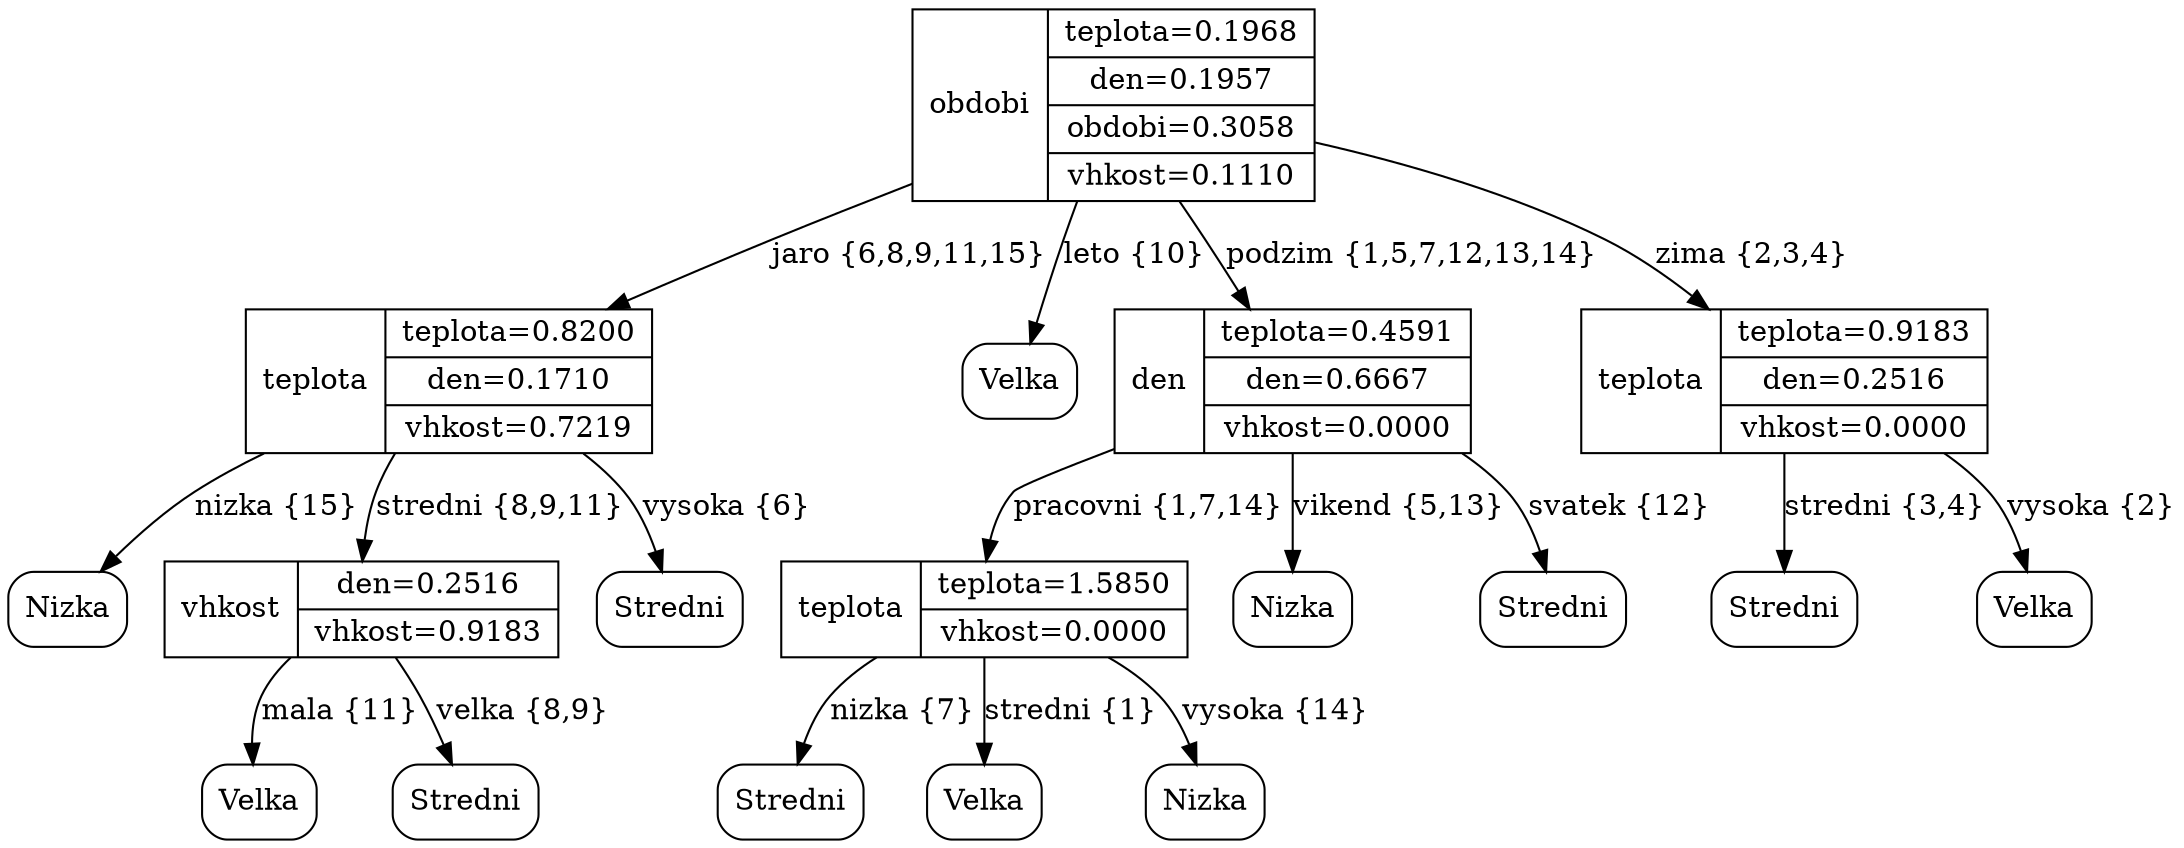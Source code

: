 digraph {
node1 [shape=record, label="obdobi|{teplota=0.1968|den=0.1957|obdobi=0.3058|vhkost=0.1110}"]
node1 -> node2 [label="jaro {6,8,9,11,15}"]
node2 [shape=record, label="teplota|{teplota=0.8200|den=0.1710|vhkost=0.7219}"]
node2 -> node3 [label="nizka {15}"]
node3 [shape=box, style=rounded, label="Nizka"]
node2 -> node4 [label="stredni {8,9,11}"]
node4 [shape=record, label="vhkost|{den=0.2516|vhkost=0.9183}"]
node4 -> node5 [label="mala {11}"]
node5 [shape=box, style=rounded, label="Velka"]
node4 -> node6 [label="velka {8,9}"]
node6 [shape=box, style=rounded, label="Stredni"]
node2 -> node7 [label="vysoka {6}"]
node7 [shape=box, style=rounded, label="Stredni"]
node1 -> node8 [label="leto {10}"]
node8 [shape=box, style=rounded, label="Velka"]
node1 -> node9 [label="podzim {1,5,7,12,13,14}"]
node9 [shape=record, label="den|{teplota=0.4591|den=0.6667|vhkost=0.0000}"]
node9 -> node10 [label="pracovni {1,7,14}"]
node10 [shape=record, label="teplota|{teplota=1.5850|vhkost=0.0000}"]
node10 -> node11 [label="nizka {7}"]
node11 [shape=box, style=rounded, label="Stredni"]
node10 -> node12 [label="stredni {1}"]
node12 [shape=box, style=rounded, label="Velka"]
node10 -> node13 [label="vysoka {14}"]
node13 [shape=box, style=rounded, label="Nizka"]
node9 -> node14 [label="vikend {5,13}"]
node14 [shape=box, style=rounded, label="Nizka"]
node9 -> node15 [label="svatek {12}"]
node15 [shape=box, style=rounded, label="Stredni"]
node1 -> node16 [label="zima {2,3,4}"]
node16 [shape=record, label="teplota|{teplota=0.9183|den=0.2516|vhkost=0.0000}"]
node16 -> node18 [label="stredni {3,4}"]
node18 [shape=box, style=rounded, label="Stredni"]
node16 -> node19 [label="vysoka {2}"]
node19 [shape=box, style=rounded, label="Velka"]
}
